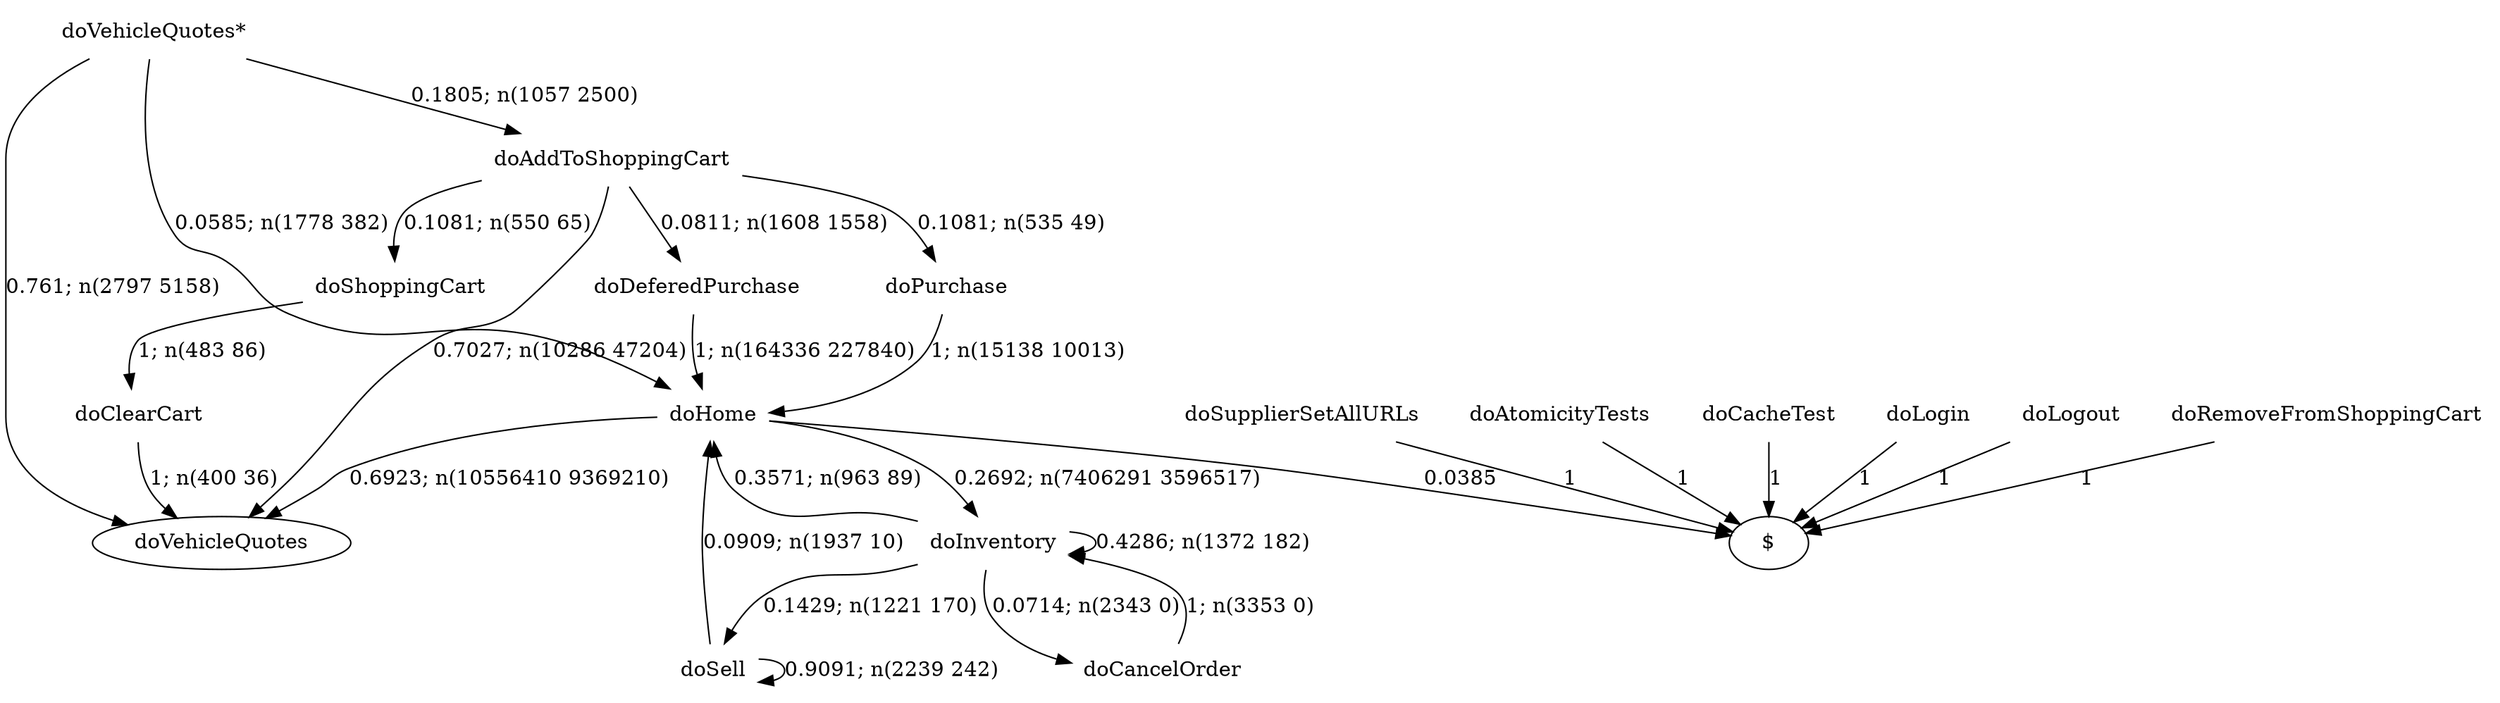 digraph G {"doVehicleQuotes*" [label="doVehicleQuotes*",shape=none];"doSupplierSetAllURLs" [label="doSupplierSetAllURLs",shape=none];"doAtomicityTests" [label="doAtomicityTests",shape=none];"doCacheTest" [label="doCacheTest",shape=none];"doLogin" [label="doLogin",shape=none];"doAddToShoppingCart" [label="doAddToShoppingCart",shape=none];"doDeferedPurchase" [label="doDeferedPurchase",shape=none];"doHome" [label="doHome",shape=none];"doShoppingCart" [label="doShoppingCart",shape=none];"doClearCart" [label="doClearCart",shape=none];"doPurchase" [label="doPurchase",shape=none];"doInventory" [label="doInventory",shape=none];"doSell" [label="doSell",shape=none];"doLogout" [label="doLogout",shape=none];"doCancelOrder" [label="doCancelOrder",shape=none];"doRemoveFromShoppingCart" [label="doRemoveFromShoppingCart",shape=none];"doVehicleQuotes*"->"doVehicleQuotes" [style=solid,label="0.761; n(2797 5158)"];"doVehicleQuotes*"->"doAddToShoppingCart" [style=solid,label="0.1805; n(1057 2500)"];"doVehicleQuotes*"->"doHome" [style=solid,label="0.0585; n(1778 382)"];"doSupplierSetAllURLs"->"$" [style=solid,label="1"];"doAtomicityTests"->"$" [style=solid,label="1"];"doCacheTest"->"$" [style=solid,label="1"];"doLogin"->"$" [style=solid,label="1"];"doAddToShoppingCart"->"doVehicleQuotes" [style=solid,label="0.7027; n(10286 47204)"];"doAddToShoppingCart"->"doDeferedPurchase" [style=solid,label="0.0811; n(1608 1558)"];"doAddToShoppingCart"->"doShoppingCart" [style=solid,label="0.1081; n(550 65)"];"doAddToShoppingCart"->"doPurchase" [style=solid,label="0.1081; n(535 49)"];"doDeferedPurchase"->"doHome" [style=solid,label="1; n(164336 227840)"];"doHome"->"doVehicleQuotes" [style=solid,label="0.6923; n(10556410 9369210)"];"doHome"->"doInventory" [style=solid,label="0.2692; n(7406291 3596517)"];"doHome"->"$" [style=solid,label="0.0385"];"doShoppingCart"->"doClearCart" [style=solid,label="1; n(483 86)"];"doClearCart"->"doVehicleQuotes" [style=solid,label="1; n(400 36)"];"doPurchase"->"doHome" [style=solid,label="1; n(15138 10013)"];"doInventory"->"doHome" [style=solid,label="0.3571; n(963 89)"];"doInventory"->"doInventory" [style=solid,label="0.4286; n(1372 182)"];"doInventory"->"doSell" [style=solid,label="0.1429; n(1221 170)"];"doInventory"->"doCancelOrder" [style=solid,label="0.0714; n(2343 0)"];"doSell"->"doHome" [style=solid,label="0.0909; n(1937 10)"];"doSell"->"doSell" [style=solid,label="0.9091; n(2239 242)"];"doLogout"->"$" [style=solid,label="1"];"doCancelOrder"->"doInventory" [style=solid,label="1; n(3353 0)"];"doRemoveFromShoppingCart"->"$" [style=solid,label="1"];}